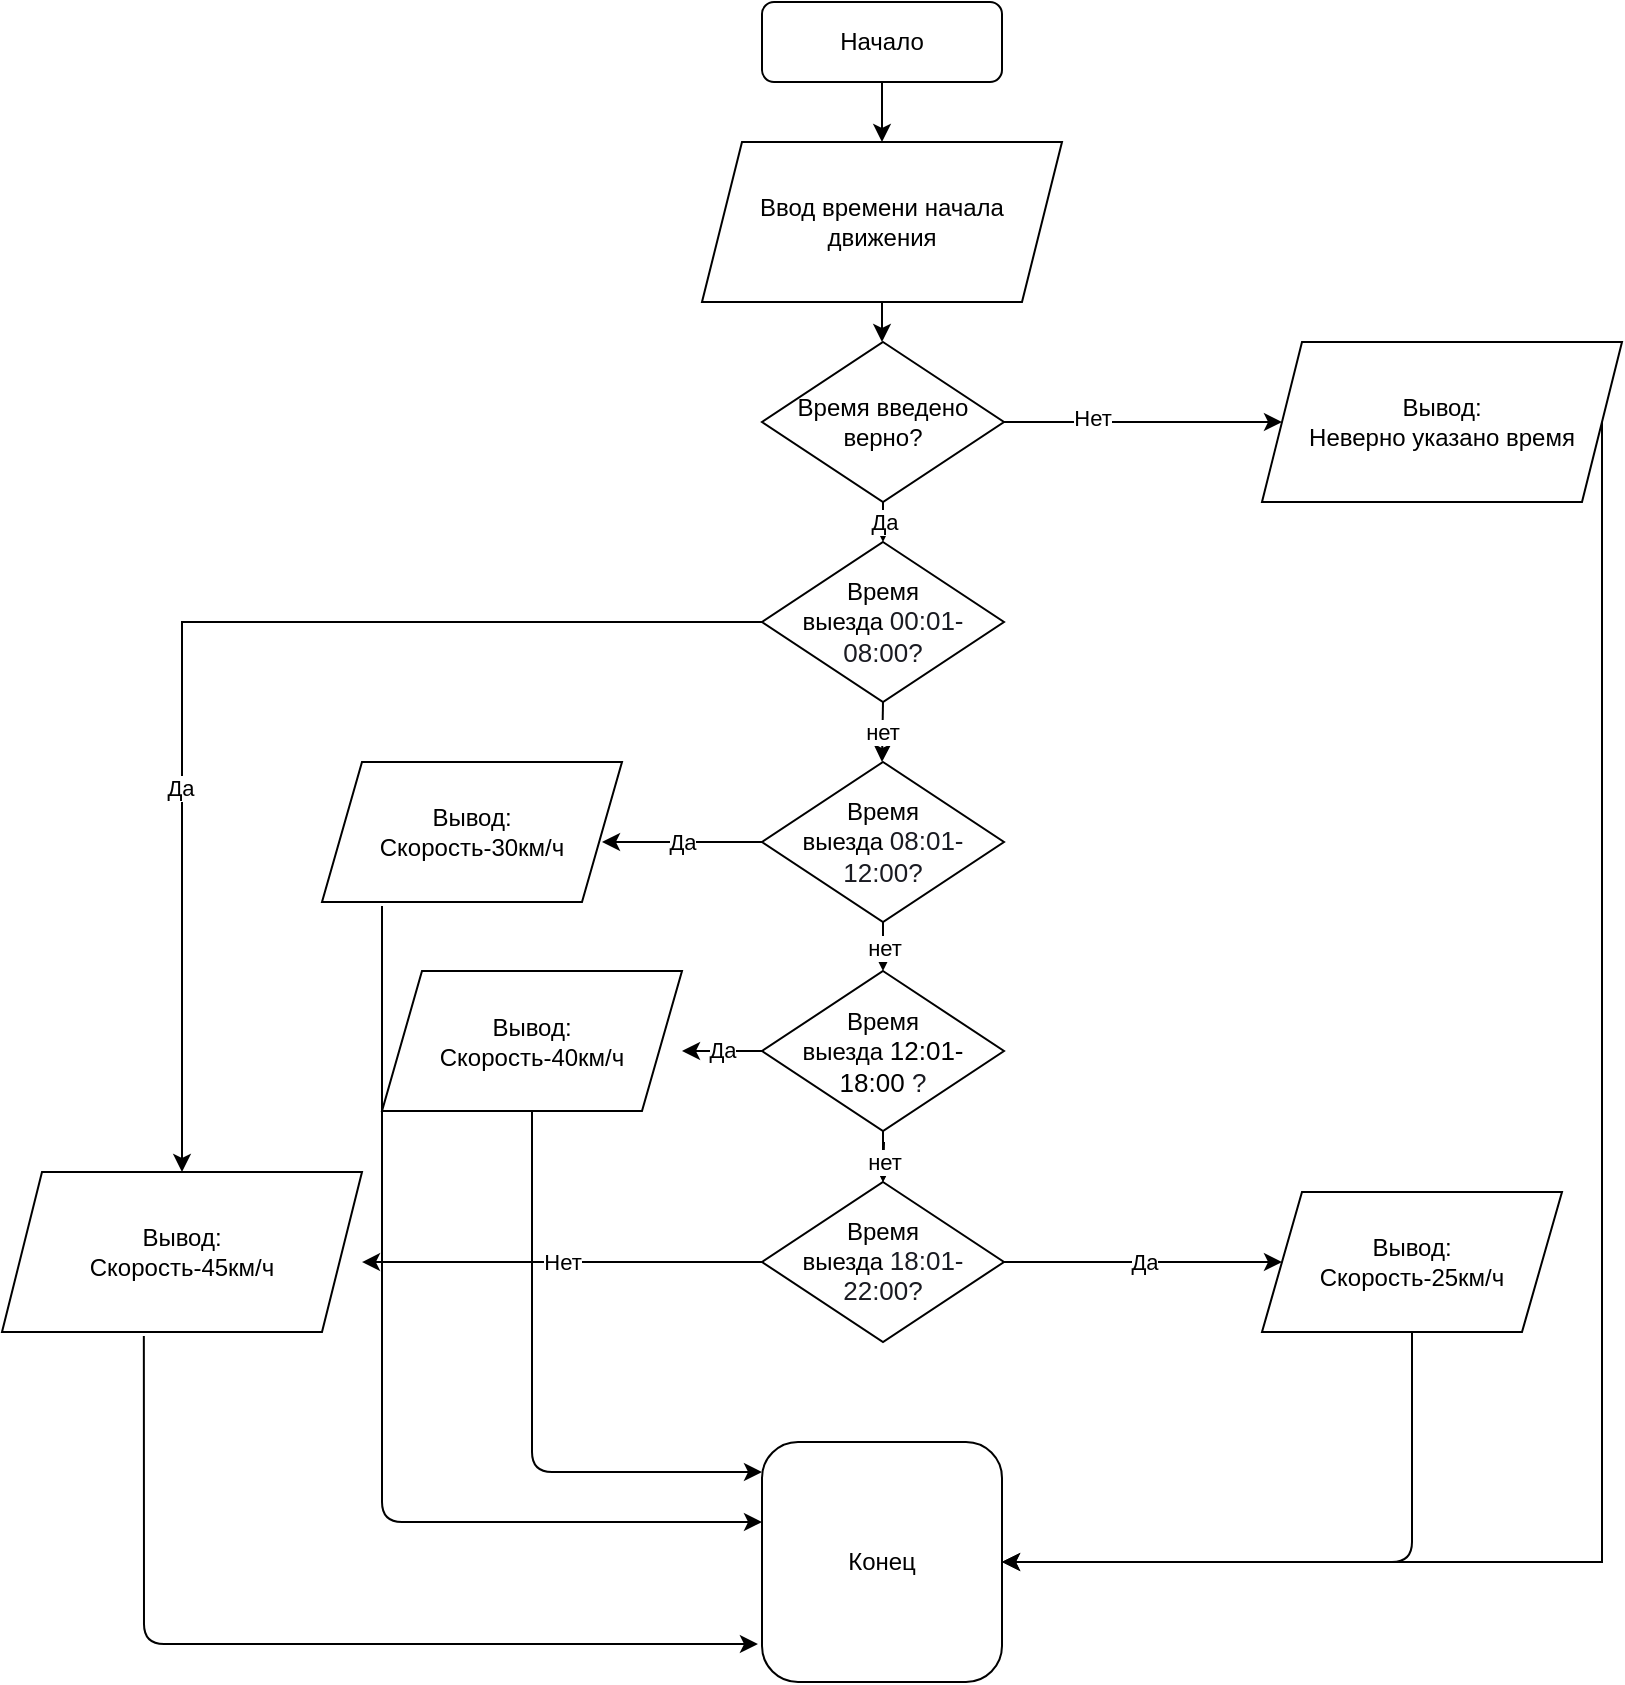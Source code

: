 <mxfile version="15.3.0" type="google"><diagram id="rRmtudpdEV8kB-wlNoaQ" name="Page-1"><mxGraphModel dx="1381" dy="764" grid="1" gridSize="10" guides="1" tooltips="1" connect="1" arrows="1" fold="1" page="1" pageScale="1" pageWidth="827" pageHeight="1169" math="0" shadow="0"><root><mxCell id="0"/><mxCell id="1" parent="0"/><mxCell id="tulF2AGn9xkQMnw531Gr-2" value="Конец" style="rounded=1;whiteSpace=wrap;html=1;" parent="1" vertex="1"><mxGeometry x="380" y="740" width="120" height="120" as="geometry"/></mxCell><mxCell id="uYdCt8ff9fUln9RmGad6-35" style="edgeStyle=orthogonalEdgeStyle;rounded=0;orthogonalLoop=1;jettySize=auto;html=1;entryX=0.5;entryY=0;entryDx=0;entryDy=0;" parent="1" source="tulF2AGn9xkQMnw531Gr-18" target="dcnMVYp4p2UZsShSKXrK-1" edge="1"><mxGeometry relative="1" as="geometry"><mxPoint x="550" y="200" as="targetPoint"/></mxGeometry></mxCell><mxCell id="tulF2AGn9xkQMnw531Gr-18" value="Ввод времени начала движения" style="shape=parallelogram;perimeter=parallelogramPerimeter;whiteSpace=wrap;html=1;fixedSize=1;" parent="1" vertex="1"><mxGeometry x="350" y="90" width="180" height="80" as="geometry"/></mxCell><mxCell id="uYdCt8ff9fUln9RmGad6-34" style="edgeStyle=orthogonalEdgeStyle;rounded=0;orthogonalLoop=1;jettySize=auto;html=1;" parent="1" source="uYdCt8ff9fUln9RmGad6-1" target="tulF2AGn9xkQMnw531Gr-18" edge="1"><mxGeometry relative="1" as="geometry"/></mxCell><mxCell id="uYdCt8ff9fUln9RmGad6-1" value="Начало" style="rounded=1;whiteSpace=wrap;html=1;" parent="1" vertex="1"><mxGeometry x="380" y="20" width="120" height="40" as="geometry"/></mxCell><mxCell id="uYdCt8ff9fUln9RmGad6-25" style="edgeStyle=orthogonalEdgeStyle;rounded=0;orthogonalLoop=1;jettySize=auto;html=1;entryX=0.5;entryY=0;entryDx=0;entryDy=0;" parent="1" source="uYdCt8ff9fUln9RmGad6-3" target="uYdCt8ff9fUln9RmGad6-11" edge="1"><mxGeometry relative="1" as="geometry"><Array as="points"><mxPoint x="90" y="330"/></Array></mxGeometry></mxCell><mxCell id="uYdCt8ff9fUln9RmGad6-26" value="Да" style="edgeLabel;html=1;align=center;verticalAlign=middle;resizable=0;points=[];" parent="uYdCt8ff9fUln9RmGad6-25" vertex="1" connectable="0"><mxGeometry x="0.318" y="-1" relative="1" as="geometry"><mxPoint as="offset"/></mxGeometry></mxCell><mxCell id="uYdCt8ff9fUln9RmGad6-3" value="Время выезда&amp;nbsp;&lt;span style=&quot;color: rgb(26 , 27 , 34) ; font-family: &amp;#34;arial&amp;#34; ; font-size: 13px ; text-align: left ; background-color: rgb(255 , 255 , 255)&quot;&gt;00:01-08:00?&lt;/span&gt;" style="rhombus;whiteSpace=wrap;html=1;" parent="1" vertex="1"><mxGeometry x="380" y="290" width="121" height="80" as="geometry"/></mxCell><mxCell id="uYdCt8ff9fUln9RmGad6-28" value="Да" style="edgeStyle=orthogonalEdgeStyle;rounded=0;orthogonalLoop=1;jettySize=auto;html=1;exitX=0;exitY=0.5;exitDx=0;exitDy=0;" parent="1" source="uYdCt8ff9fUln9RmGad6-4" edge="1"><mxGeometry relative="1" as="geometry"><mxPoint x="300" y="440" as="targetPoint"/></mxGeometry></mxCell><mxCell id="uYdCt8ff9fUln9RmGad6-4" value="Время выезда&amp;nbsp;&lt;span style=&quot;color: rgb(26 , 27 , 34) ; font-family: &amp;#34;arial&amp;#34; ; font-size: 13px ; text-align: left ; background-color: rgb(255 , 255 , 255)&quot;&gt;08:01-12:0&lt;/span&gt;&lt;span style=&quot;color: rgb(26 , 27 , 34) ; font-family: &amp;#34;arial&amp;#34; ; font-size: 13px ; text-align: left ; background-color: rgb(255 , 255 , 255)&quot;&gt;0?&lt;/span&gt;" style="rhombus;whiteSpace=wrap;html=1;" parent="1" vertex="1"><mxGeometry x="380" y="400" width="121" height="80" as="geometry"/></mxCell><mxCell id="uYdCt8ff9fUln9RmGad6-13" value="" style="edgeStyle=orthogonalEdgeStyle;rounded=0;orthogonalLoop=1;jettySize=auto;html=1;" parent="1" source="uYdCt8ff9fUln9RmGad6-5" target="uYdCt8ff9fUln9RmGad6-6" edge="1"><mxGeometry relative="1" as="geometry"/></mxCell><mxCell id="uYdCt8ff9fUln9RmGad6-30" value="Да" style="edgeStyle=orthogonalEdgeStyle;rounded=0;orthogonalLoop=1;jettySize=auto;html=1;entryX=1;entryY=0.571;entryDx=0;entryDy=0;entryPerimeter=0;" parent="1" source="uYdCt8ff9fUln9RmGad6-5" target="uYdCt8ff9fUln9RmGad6-18" edge="1"><mxGeometry relative="1" as="geometry"/></mxCell><mxCell id="uYdCt8ff9fUln9RmGad6-5" value="Время выезда&amp;nbsp;&lt;span style=&quot;font-family: &amp;#34;arial&amp;#34; ; font-size: 13px ; text-align: left ; background-color: rgb(255 , 255 , 255)&quot;&gt;12:01-&lt;br&gt;18:00        &lt;/span&gt;&lt;span style=&quot;color: rgb(26 , 27 , 34) ; font-family: &amp;#34;arial&amp;#34; ; font-size: 13px ; text-align: left ; background-color: rgb(255 , 255 , 255)&quot;&gt;?&lt;/span&gt;" style="rhombus;whiteSpace=wrap;html=1;" parent="1" vertex="1"><mxGeometry x="380" y="504.5" width="121" height="80" as="geometry"/></mxCell><mxCell id="uYdCt8ff9fUln9RmGad6-32" value="Да" style="edgeStyle=orthogonalEdgeStyle;rounded=0;orthogonalLoop=1;jettySize=auto;html=1;" parent="1" source="uYdCt8ff9fUln9RmGad6-6" target="uYdCt8ff9fUln9RmGad6-31" edge="1"><mxGeometry relative="1" as="geometry"/></mxCell><mxCell id="uYdCt8ff9fUln9RmGad6-39" value="Нет" style="edgeStyle=orthogonalEdgeStyle;rounded=0;orthogonalLoop=1;jettySize=auto;html=1;entryX=1;entryY=0.563;entryDx=0;entryDy=0;entryPerimeter=0;" parent="1" source="uYdCt8ff9fUln9RmGad6-6" target="uYdCt8ff9fUln9RmGad6-11" edge="1"><mxGeometry relative="1" as="geometry"/></mxCell><mxCell id="uYdCt8ff9fUln9RmGad6-6" value="Время выезда&amp;nbsp;&lt;span style=&quot;color: rgb(26 , 27 , 34) ; font-family: &amp;#34;suisse&amp;#34; , &amp;#34;ys text&amp;#34; , sans-serif ; font-size: 13px ; background-color: rgb(255 , 255 , 255) ; line-height: 100%&quot;&gt;18:01-22:00&lt;/span&gt;&lt;span style=&quot;color: rgb(26 , 27 , 34) ; font-family: &amp;#34;arial&amp;#34; ; font-size: 13px ; text-align: left ; background-color: rgb(255 , 255 , 255)&quot;&gt;?&lt;/span&gt;" style="rhombus;whiteSpace=wrap;html=1;" parent="1" vertex="1"><mxGeometry x="380" y="610" width="121" height="80" as="geometry"/></mxCell><mxCell id="uYdCt8ff9fUln9RmGad6-8" value="нет" style="endArrow=classic;html=1;exitX=0.5;exitY=1;exitDx=0;exitDy=0;" parent="1" source="uYdCt8ff9fUln9RmGad6-3" edge="1"><mxGeometry width="50" height="50" relative="1" as="geometry"><mxPoint x="390" y="490" as="sourcePoint"/><mxPoint x="440" y="400" as="targetPoint"/></mxGeometry></mxCell><mxCell id="uYdCt8ff9fUln9RmGad6-10" value="нет" style="endArrow=classic;html=1;exitX=0.5;exitY=1;exitDx=0;exitDy=0;entryX=0.5;entryY=0;entryDx=0;entryDy=0;" parent="1" source="uYdCt8ff9fUln9RmGad6-4" target="uYdCt8ff9fUln9RmGad6-5" edge="1"><mxGeometry width="50" height="50" relative="1" as="geometry"><mxPoint x="460.5" y="390" as="sourcePoint"/><mxPoint x="460" y="420" as="targetPoint"/></mxGeometry></mxCell><mxCell id="uYdCt8ff9fUln9RmGad6-11" value="Вывод:&lt;br&gt;Скорость-45км/ч" style="shape=parallelogram;perimeter=parallelogramPerimeter;whiteSpace=wrap;html=1;fixedSize=1;" parent="1" vertex="1"><mxGeometry y="605" width="180" height="80" as="geometry"/></mxCell><mxCell id="uYdCt8ff9fUln9RmGad6-12" value="нет" style="endArrow=classic;html=1;entryX=0.5;entryY=0;entryDx=0;entryDy=0;" parent="1" target="uYdCt8ff9fUln9RmGad6-6" edge="1"><mxGeometry width="50" height="50" relative="1" as="geometry"><mxPoint x="441" y="590" as="sourcePoint"/><mxPoint x="450.5" y="514.5" as="targetPoint"/></mxGeometry></mxCell><mxCell id="uYdCt8ff9fUln9RmGad6-14" value="" style="endArrow=classic;html=1;exitX=0.394;exitY=1.025;exitDx=0;exitDy=0;exitPerimeter=0;entryX=-0.017;entryY=0.842;entryDx=0;entryDy=0;entryPerimeter=0;" parent="1" source="uYdCt8ff9fUln9RmGad6-11" target="tulF2AGn9xkQMnw531Gr-2" edge="1"><mxGeometry width="50" height="50" relative="1" as="geometry"><mxPoint x="390" y="600" as="sourcePoint"/><mxPoint x="440" y="550" as="targetPoint"/><Array as="points"><mxPoint x="71" y="841"/></Array></mxGeometry></mxCell><mxCell id="uYdCt8ff9fUln9RmGad6-17" value="Вывод:&lt;br&gt;Скорость-30км/ч" style="shape=parallelogram;perimeter=parallelogramPerimeter;whiteSpace=wrap;html=1;fixedSize=1;" parent="1" vertex="1"><mxGeometry x="160" y="400" width="150" height="70" as="geometry"/></mxCell><mxCell id="uYdCt8ff9fUln9RmGad6-18" value="Вывод:&lt;br&gt;Скорость-40км/ч" style="shape=parallelogram;perimeter=parallelogramPerimeter;whiteSpace=wrap;html=1;fixedSize=1;" parent="1" vertex="1"><mxGeometry x="190" y="504.5" width="150" height="70" as="geometry"/></mxCell><mxCell id="uYdCt8ff9fUln9RmGad6-19" value="" style="endArrow=classic;html=1;" parent="1" edge="1"><mxGeometry width="50" height="50" relative="1" as="geometry"><mxPoint x="190" y="472" as="sourcePoint"/><mxPoint x="380" y="780" as="targetPoint"/><Array as="points"><mxPoint x="190" y="780"/></Array></mxGeometry></mxCell><mxCell id="uYdCt8ff9fUln9RmGad6-23" value="" style="endArrow=classic;html=1;exitX=0.5;exitY=1;exitDx=0;exitDy=0;" parent="1" source="uYdCt8ff9fUln9RmGad6-18" edge="1"><mxGeometry width="50" height="50" relative="1" as="geometry"><mxPoint x="390" y="600" as="sourcePoint"/><mxPoint x="380" y="755" as="targetPoint"/><Array as="points"><mxPoint x="265" y="755"/></Array></mxGeometry></mxCell><mxCell id="uYdCt8ff9fUln9RmGad6-31" value="Вывод:&lt;br&gt;Скорость-25км/ч" style="shape=parallelogram;perimeter=parallelogramPerimeter;whiteSpace=wrap;html=1;fixedSize=1;" parent="1" vertex="1"><mxGeometry x="630" y="615" width="150" height="70" as="geometry"/></mxCell><mxCell id="uYdCt8ff9fUln9RmGad6-37" value="" style="endArrow=classic;html=1;exitX=0.5;exitY=1;exitDx=0;exitDy=0;entryX=1;entryY=0.5;entryDx=0;entryDy=0;" parent="1" source="uYdCt8ff9fUln9RmGad6-31" target="tulF2AGn9xkQMnw531Gr-2" edge="1"><mxGeometry width="50" height="50" relative="1" as="geometry"><mxPoint x="390" y="600" as="sourcePoint"/><mxPoint x="440" y="550" as="targetPoint"/><Array as="points"><mxPoint x="705" y="800"/></Array></mxGeometry></mxCell><mxCell id="dcnMVYp4p2UZsShSKXrK-2" value="Да" style="edgeStyle=orthogonalEdgeStyle;rounded=0;orthogonalLoop=1;jettySize=auto;html=1;exitX=0.5;exitY=1;exitDx=0;exitDy=0;entryX=0.5;entryY=0;entryDx=0;entryDy=0;" edge="1" parent="1" source="dcnMVYp4p2UZsShSKXrK-1" target="uYdCt8ff9fUln9RmGad6-3"><mxGeometry relative="1" as="geometry"/></mxCell><mxCell id="dcnMVYp4p2UZsShSKXrK-4" style="edgeStyle=orthogonalEdgeStyle;rounded=0;orthogonalLoop=1;jettySize=auto;html=1;" edge="1" parent="1" source="dcnMVYp4p2UZsShSKXrK-1" target="dcnMVYp4p2UZsShSKXrK-3"><mxGeometry relative="1" as="geometry"/></mxCell><mxCell id="dcnMVYp4p2UZsShSKXrK-5" value="Нет" style="edgeLabel;html=1;align=center;verticalAlign=middle;resizable=0;points=[];" vertex="1" connectable="0" parent="dcnMVYp4p2UZsShSKXrK-4"><mxGeometry x="-0.367" y="2" relative="1" as="geometry"><mxPoint as="offset"/></mxGeometry></mxCell><mxCell id="dcnMVYp4p2UZsShSKXrK-1" value="Время введено верно?" style="rhombus;whiteSpace=wrap;html=1;" vertex="1" parent="1"><mxGeometry x="380" y="190" width="121" height="80" as="geometry"/></mxCell><mxCell id="dcnMVYp4p2UZsShSKXrK-6" style="edgeStyle=orthogonalEdgeStyle;rounded=0;orthogonalLoop=1;jettySize=auto;html=1;entryX=1;entryY=0.5;entryDx=0;entryDy=0;" edge="1" parent="1" source="dcnMVYp4p2UZsShSKXrK-3" target="tulF2AGn9xkQMnw531Gr-2"><mxGeometry relative="1" as="geometry"><Array as="points"><mxPoint x="800" y="800"/></Array></mxGeometry></mxCell><mxCell id="dcnMVYp4p2UZsShSKXrK-3" value="Вывод:&lt;br&gt;Неверно указано время" style="shape=parallelogram;perimeter=parallelogramPerimeter;whiteSpace=wrap;html=1;fixedSize=1;" vertex="1" parent="1"><mxGeometry x="630" y="190" width="180" height="80" as="geometry"/></mxCell></root></mxGraphModel></diagram></mxfile>
